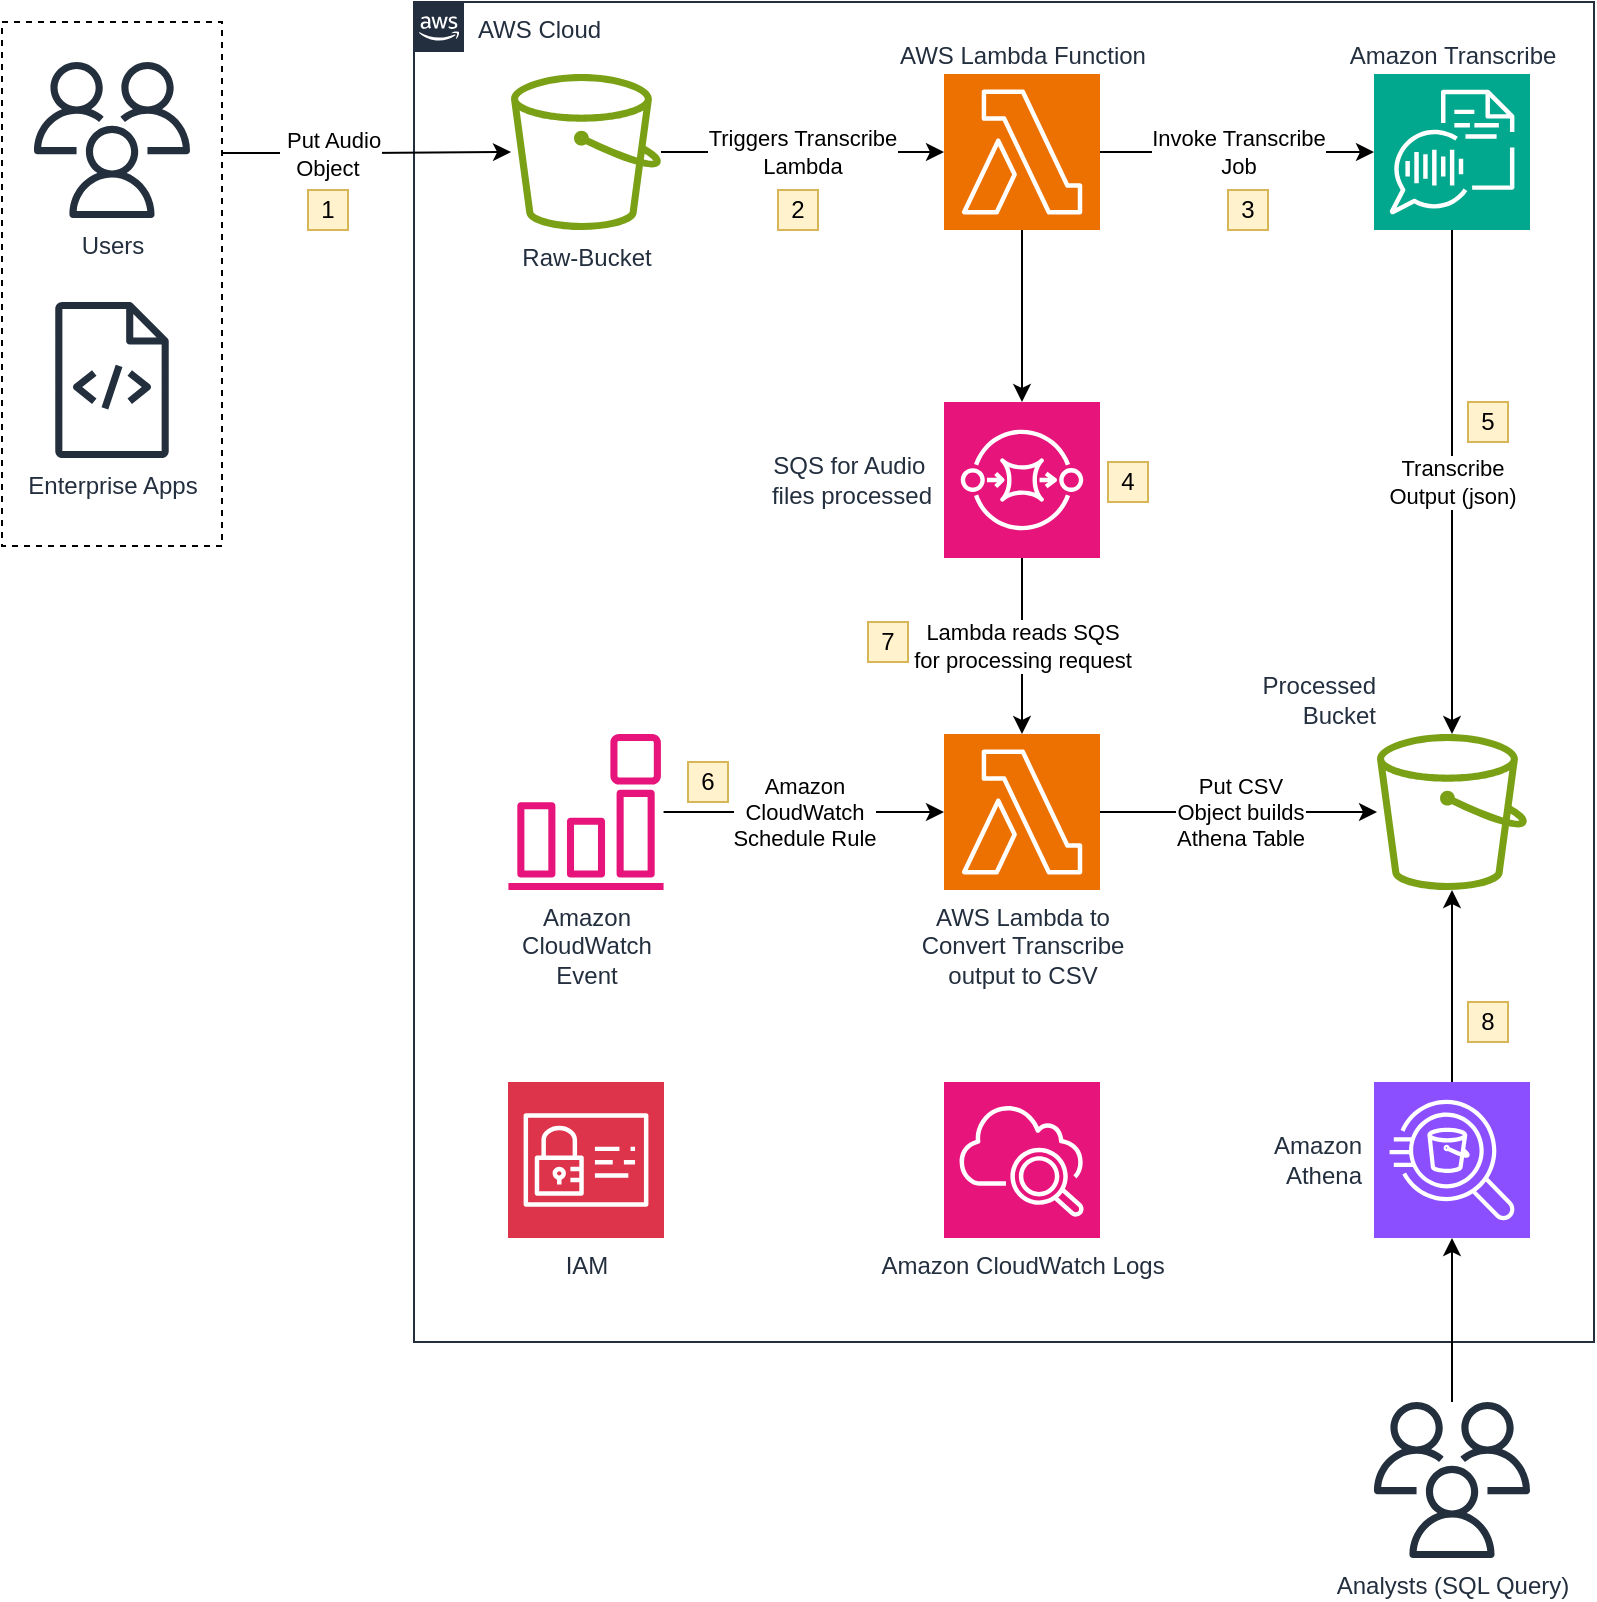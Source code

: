 <mxfile version="26.0.4">
  <diagram name="Page-1" id="Wd5tNecn7fXlNbxg7ILx">
    <mxGraphModel dx="1114" dy="1198" grid="1" gridSize="10" guides="1" tooltips="1" connect="1" arrows="1" fold="1" page="1" pageScale="1" pageWidth="850" pageHeight="1100" math="0" shadow="0">
      <root>
        <mxCell id="0" />
        <mxCell id="1" parent="0" />
        <mxCell id="jakJsWiWA1uRLtDqbezb-12" value="AWS Cloud" style="points=[[0,0],[0.25,0],[0.5,0],[0.75,0],[1,0],[1,0.25],[1,0.5],[1,0.75],[1,1],[0.75,1],[0.5,1],[0.25,1],[0,1],[0,0.75],[0,0.5],[0,0.25]];outlineConnect=0;gradientColor=none;html=1;whiteSpace=wrap;fontSize=12;fontStyle=0;container=1;pointerEvents=0;collapsible=0;recursiveResize=0;shape=mxgraph.aws4.group;grIcon=mxgraph.aws4.group_aws_cloud_alt;strokeColor=#232F3E;fillColor=none;verticalAlign=top;align=left;spacingLeft=30;fontColor=#232F3E;dashed=0;" vertex="1" parent="1">
          <mxGeometry x="233" y="180" width="590" height="670" as="geometry" />
        </mxCell>
        <mxCell id="jakJsWiWA1uRLtDqbezb-19" value="Triggers Transcribe&lt;div&gt;Lambda&lt;/div&gt;" style="edgeStyle=orthogonalEdgeStyle;rounded=0;orthogonalLoop=1;jettySize=auto;html=1;" edge="1" parent="jakJsWiWA1uRLtDqbezb-12" source="jakJsWiWA1uRLtDqbezb-7" target="jakJsWiWA1uRLtDqbezb-4">
          <mxGeometry relative="1" as="geometry" />
        </mxCell>
        <mxCell id="jakJsWiWA1uRLtDqbezb-7" value="Raw-Bucket" style="sketch=0;outlineConnect=0;fontColor=#232F3E;gradientColor=none;fillColor=#7AA116;strokeColor=none;dashed=0;verticalLabelPosition=bottom;verticalAlign=top;align=center;html=1;fontSize=12;fontStyle=0;aspect=fixed;pointerEvents=1;shape=mxgraph.aws4.bucket;" vertex="1" parent="jakJsWiWA1uRLtDqbezb-12">
          <mxGeometry x="48.5" y="36" width="75" height="78" as="geometry" />
        </mxCell>
        <mxCell id="jakJsWiWA1uRLtDqbezb-25" value="Lambda reads SQS&lt;div&gt;for processing request&lt;/div&gt;" style="edgeStyle=orthogonalEdgeStyle;rounded=0;orthogonalLoop=1;jettySize=auto;html=1;" edge="1" parent="jakJsWiWA1uRLtDqbezb-12" source="jakJsWiWA1uRLtDqbezb-6" target="jakJsWiWA1uRLtDqbezb-22">
          <mxGeometry relative="1" as="geometry" />
        </mxCell>
        <mxCell id="jakJsWiWA1uRLtDqbezb-6" value="SQS for Audio&amp;nbsp;&lt;div&gt;files processed&lt;/div&gt;" style="sketch=0;points=[[0,0,0],[0.25,0,0],[0.5,0,0],[0.75,0,0],[1,0,0],[0,1,0],[0.25,1,0],[0.5,1,0],[0.75,1,0],[1,1,0],[0,0.25,0],[0,0.5,0],[0,0.75,0],[1,0.25,0],[1,0.5,0],[1,0.75,0]];outlineConnect=0;fontColor=#232F3E;fillColor=#E7157B;strokeColor=#ffffff;dashed=0;verticalLabelPosition=middle;verticalAlign=middle;align=right;html=1;fontSize=12;fontStyle=0;aspect=fixed;shape=mxgraph.aws4.resourceIcon;resIcon=mxgraph.aws4.sqs;labelPosition=left;spacingRight=5;" vertex="1" parent="jakJsWiWA1uRLtDqbezb-12">
          <mxGeometry x="265" y="200" width="78" height="78" as="geometry" />
        </mxCell>
        <mxCell id="jakJsWiWA1uRLtDqbezb-10" value="Amazon CloudWatch&amp;nbsp;&lt;span style=&quot;background-color: transparent; color: light-dark(rgb(35, 47, 62), rgb(189, 199, 212));&quot;&gt;Logs&lt;/span&gt;" style="sketch=0;points=[[0,0,0],[0.25,0,0],[0.5,0,0],[0.75,0,0],[1,0,0],[0,1,0],[0.25,1,0],[0.5,1,0],[0.75,1,0],[1,1,0],[0,0.25,0],[0,0.5,0],[0,0.75,0],[1,0.25,0],[1,0.5,0],[1,0.75,0]];points=[[0,0,0],[0.25,0,0],[0.5,0,0],[0.75,0,0],[1,0,0],[0,1,0],[0.25,1,0],[0.5,1,0],[0.75,1,0],[1,1,0],[0,0.25,0],[0,0.5,0],[0,0.75,0],[1,0.25,0],[1,0.5,0],[1,0.75,0]];outlineConnect=0;fontColor=#232F3E;fillColor=#E7157B;strokeColor=#ffffff;dashed=0;verticalLabelPosition=bottom;verticalAlign=top;align=center;html=1;fontSize=12;fontStyle=0;aspect=fixed;shape=mxgraph.aws4.resourceIcon;resIcon=mxgraph.aws4.cloudwatch_2;" vertex="1" parent="jakJsWiWA1uRLtDqbezb-12">
          <mxGeometry x="265" y="540" width="78" height="78" as="geometry" />
        </mxCell>
        <mxCell id="jakJsWiWA1uRLtDqbezb-20" value="Invoke Transcribe&lt;div&gt;Job&lt;/div&gt;" style="edgeStyle=orthogonalEdgeStyle;rounded=0;orthogonalLoop=1;jettySize=auto;html=1;" edge="1" parent="jakJsWiWA1uRLtDqbezb-12" source="jakJsWiWA1uRLtDqbezb-4" target="jakJsWiWA1uRLtDqbezb-5">
          <mxGeometry relative="1" as="geometry" />
        </mxCell>
        <mxCell id="jakJsWiWA1uRLtDqbezb-26" style="edgeStyle=orthogonalEdgeStyle;rounded=0;orthogonalLoop=1;jettySize=auto;html=1;" edge="1" parent="jakJsWiWA1uRLtDqbezb-12" source="jakJsWiWA1uRLtDqbezb-4" target="jakJsWiWA1uRLtDqbezb-6">
          <mxGeometry relative="1" as="geometry" />
        </mxCell>
        <mxCell id="jakJsWiWA1uRLtDqbezb-4" value="AWS Lambda Function" style="sketch=0;points=[[0,0,0],[0.25,0,0],[0.5,0,0],[0.75,0,0],[1,0,0],[0,1,0],[0.25,1,0],[0.5,1,0],[0.75,1,0],[1,1,0],[0,0.25,0],[0,0.5,0],[0,0.75,0],[1,0.25,0],[1,0.5,0],[1,0.75,0]];outlineConnect=0;fontColor=#232F3E;fillColor=#ED7100;strokeColor=#ffffff;dashed=0;verticalLabelPosition=top;verticalAlign=bottom;align=center;html=1;fontSize=12;fontStyle=0;aspect=fixed;shape=mxgraph.aws4.resourceIcon;resIcon=mxgraph.aws4.lambda;labelPosition=center;" vertex="1" parent="jakJsWiWA1uRLtDqbezb-12">
          <mxGeometry x="265" y="36" width="78" height="78" as="geometry" />
        </mxCell>
        <mxCell id="jakJsWiWA1uRLtDqbezb-9" value="Amazon&lt;div&gt;CloudWatch&lt;/div&gt;&lt;div&gt;Event&lt;/div&gt;" style="sketch=0;outlineConnect=0;fontColor=#232F3E;gradientColor=none;fillColor=#E7157B;strokeColor=none;dashed=0;verticalLabelPosition=bottom;verticalAlign=top;align=center;html=1;fontSize=12;fontStyle=0;aspect=fixed;pointerEvents=1;shape=mxgraph.aws4.event_event_based;" vertex="1" parent="jakJsWiWA1uRLtDqbezb-12">
          <mxGeometry x="47" y="366" width="78" height="78" as="geometry" />
        </mxCell>
        <mxCell id="jakJsWiWA1uRLtDqbezb-29" value="Transcribe&lt;div&gt;Output (json)&lt;/div&gt;" style="edgeStyle=orthogonalEdgeStyle;rounded=0;orthogonalLoop=1;jettySize=auto;html=1;" edge="1" parent="jakJsWiWA1uRLtDqbezb-12" source="jakJsWiWA1uRLtDqbezb-5" target="jakJsWiWA1uRLtDqbezb-23">
          <mxGeometry relative="1" as="geometry" />
        </mxCell>
        <mxCell id="jakJsWiWA1uRLtDqbezb-5" value="Amazon Transcribe" style="sketch=0;points=[[0,0,0],[0.25,0,0],[0.5,0,0],[0.75,0,0],[1,0,0],[0,1,0],[0.25,1,0],[0.5,1,0],[0.75,1,0],[1,1,0],[0,0.25,0],[0,0.5,0],[0,0.75,0],[1,0.25,0],[1,0.5,0],[1,0.75,0]];outlineConnect=0;fontColor=#232F3E;fillColor=#01A88D;strokeColor=#ffffff;dashed=0;verticalLabelPosition=top;verticalAlign=bottom;align=center;html=1;fontSize=12;fontStyle=0;aspect=fixed;shape=mxgraph.aws4.resourceIcon;resIcon=mxgraph.aws4.transcribe;labelPosition=center;" vertex="1" parent="jakJsWiWA1uRLtDqbezb-12">
          <mxGeometry x="480" y="36" width="78" height="78" as="geometry" />
        </mxCell>
        <mxCell id="jakJsWiWA1uRLtDqbezb-24" value="Put CSV&lt;div&gt;Object builds&lt;/div&gt;&lt;div&gt;Athena Table&lt;/div&gt;" style="edgeStyle=orthogonalEdgeStyle;rounded=0;orthogonalLoop=1;jettySize=auto;html=1;" edge="1" parent="jakJsWiWA1uRLtDqbezb-12" source="jakJsWiWA1uRLtDqbezb-22" target="jakJsWiWA1uRLtDqbezb-23">
          <mxGeometry relative="1" as="geometry" />
        </mxCell>
        <mxCell id="jakJsWiWA1uRLtDqbezb-22" value="AWS Lambda to&lt;div&gt;Convert Transcribe&lt;div&gt;output to CSV&lt;/div&gt;&lt;/div&gt;" style="sketch=0;points=[[0,0,0],[0.25,0,0],[0.5,0,0],[0.75,0,0],[1,0,0],[0,1,0],[0.25,1,0],[0.5,1,0],[0.75,1,0],[1,1,0],[0,0.25,0],[0,0.5,0],[0,0.75,0],[1,0.25,0],[1,0.5,0],[1,0.75,0]];outlineConnect=0;fontColor=#232F3E;fillColor=#ED7100;strokeColor=#ffffff;dashed=0;verticalLabelPosition=bottom;verticalAlign=top;align=center;html=1;fontSize=12;fontStyle=0;aspect=fixed;shape=mxgraph.aws4.resourceIcon;resIcon=mxgraph.aws4.lambda;" vertex="1" parent="jakJsWiWA1uRLtDqbezb-12">
          <mxGeometry x="265" y="366" width="78" height="78" as="geometry" />
        </mxCell>
        <mxCell id="jakJsWiWA1uRLtDqbezb-8" value="Amazon&lt;div&gt;Athena&lt;/div&gt;" style="sketch=0;points=[[0,0,0],[0.25,0,0],[0.5,0,0],[0.75,0,0],[1,0,0],[0,1,0],[0.25,1,0],[0.5,1,0],[0.75,1,0],[1,1,0],[0,0.25,0],[0,0.5,0],[0,0.75,0],[1,0.25,0],[1,0.5,0],[1,0.75,0]];outlineConnect=0;fontColor=#232F3E;fillColor=#8C4FFF;strokeColor=#ffffff;dashed=0;verticalLabelPosition=middle;verticalAlign=middle;align=right;html=1;fontSize=12;fontStyle=0;aspect=fixed;shape=mxgraph.aws4.resourceIcon;resIcon=mxgraph.aws4.athena;labelPosition=left;spacingRight=5;" vertex="1" parent="jakJsWiWA1uRLtDqbezb-12">
          <mxGeometry x="480" y="540" width="78" height="78" as="geometry" />
        </mxCell>
        <mxCell id="jakJsWiWA1uRLtDqbezb-27" style="edgeStyle=orthogonalEdgeStyle;rounded=0;orthogonalLoop=1;jettySize=auto;html=1;" edge="1" parent="jakJsWiWA1uRLtDqbezb-12" source="jakJsWiWA1uRLtDqbezb-8" target="jakJsWiWA1uRLtDqbezb-23">
          <mxGeometry relative="1" as="geometry" />
        </mxCell>
        <mxCell id="jakJsWiWA1uRLtDqbezb-23" value="Processed&lt;div&gt;Bucket&lt;/div&gt;" style="sketch=0;outlineConnect=0;fontColor=#232F3E;gradientColor=none;fillColor=#7AA116;strokeColor=none;dashed=0;verticalLabelPosition=top;verticalAlign=bottom;align=right;html=1;fontSize=12;fontStyle=0;aspect=fixed;pointerEvents=1;shape=mxgraph.aws4.bucket;labelPosition=left;" vertex="1" parent="jakJsWiWA1uRLtDqbezb-12">
          <mxGeometry x="481.5" y="366" width="75" height="78" as="geometry" />
        </mxCell>
        <mxCell id="jakJsWiWA1uRLtDqbezb-11" value="IAM" style="sketch=0;points=[[0,0,0],[0.25,0,0],[0.5,0,0],[0.75,0,0],[1,0,0],[0,1,0],[0.25,1,0],[0.5,1,0],[0.75,1,0],[1,1,0],[0,0.25,0],[0,0.5,0],[0,0.75,0],[1,0.25,0],[1,0.5,0],[1,0.75,0]];outlineConnect=0;fontColor=#232F3E;fillColor=#DD344C;strokeColor=#ffffff;dashed=0;verticalLabelPosition=bottom;verticalAlign=top;align=center;html=1;fontSize=12;fontStyle=0;aspect=fixed;shape=mxgraph.aws4.resourceIcon;resIcon=mxgraph.aws4.identity_and_access_management;" vertex="1" parent="jakJsWiWA1uRLtDqbezb-12">
          <mxGeometry x="47" y="540" width="78" height="78" as="geometry" />
        </mxCell>
        <mxCell id="jakJsWiWA1uRLtDqbezb-28" value="Amazon&lt;div&gt;CloudWatch&lt;div&gt;Schedule Rule&lt;/div&gt;&lt;/div&gt;" style="edgeStyle=orthogonalEdgeStyle;rounded=0;orthogonalLoop=1;jettySize=auto;html=1;entryX=0;entryY=0.5;entryDx=0;entryDy=0;entryPerimeter=0;" edge="1" parent="jakJsWiWA1uRLtDqbezb-12" source="jakJsWiWA1uRLtDqbezb-9" target="jakJsWiWA1uRLtDqbezb-22">
          <mxGeometry relative="1" as="geometry" />
        </mxCell>
        <mxCell id="jakJsWiWA1uRLtDqbezb-32" value="2" style="rounded=0;whiteSpace=wrap;html=1;fillColor=#fff2cc;strokeColor=#d6b656;" vertex="1" parent="jakJsWiWA1uRLtDqbezb-12">
          <mxGeometry x="182" y="94" width="20" height="20" as="geometry" />
        </mxCell>
        <mxCell id="jakJsWiWA1uRLtDqbezb-33" value="3" style="rounded=0;whiteSpace=wrap;html=1;fillColor=#fff2cc;strokeColor=#d6b656;" vertex="1" parent="jakJsWiWA1uRLtDqbezb-12">
          <mxGeometry x="407" y="94" width="20" height="20" as="geometry" />
        </mxCell>
        <mxCell id="jakJsWiWA1uRLtDqbezb-34" value="4" style="rounded=0;whiteSpace=wrap;html=1;fillColor=#fff2cc;strokeColor=#d6b656;" vertex="1" parent="jakJsWiWA1uRLtDqbezb-12">
          <mxGeometry x="347" y="230" width="20" height="20" as="geometry" />
        </mxCell>
        <mxCell id="jakJsWiWA1uRLtDqbezb-35" value="5" style="rounded=0;whiteSpace=wrap;html=1;fillColor=#fff2cc;strokeColor=#d6b656;" vertex="1" parent="jakJsWiWA1uRLtDqbezb-12">
          <mxGeometry x="527" y="200" width="20" height="20" as="geometry" />
        </mxCell>
        <mxCell id="jakJsWiWA1uRLtDqbezb-36" value="6" style="rounded=0;whiteSpace=wrap;html=1;fillColor=#fff2cc;strokeColor=#d6b656;" vertex="1" parent="jakJsWiWA1uRLtDqbezb-12">
          <mxGeometry x="137" y="380" width="20" height="20" as="geometry" />
        </mxCell>
        <mxCell id="jakJsWiWA1uRLtDqbezb-37" value="7" style="rounded=0;whiteSpace=wrap;html=1;fillColor=#fff2cc;strokeColor=#d6b656;" vertex="1" parent="jakJsWiWA1uRLtDqbezb-12">
          <mxGeometry x="227" y="310" width="20" height="20" as="geometry" />
        </mxCell>
        <mxCell id="jakJsWiWA1uRLtDqbezb-38" value="8" style="rounded=0;whiteSpace=wrap;html=1;fillColor=#fff2cc;strokeColor=#d6b656;" vertex="1" parent="jakJsWiWA1uRLtDqbezb-12">
          <mxGeometry x="527" y="500" width="20" height="20" as="geometry" />
        </mxCell>
        <mxCell id="jakJsWiWA1uRLtDqbezb-21" value="&amp;nbsp;Put Audio&lt;div&gt;Object&amp;nbsp;&lt;/div&gt;" style="edgeStyle=orthogonalEdgeStyle;rounded=0;orthogonalLoop=1;jettySize=auto;html=1;exitX=1;exitY=0.25;exitDx=0;exitDy=0;" edge="1" parent="1" source="jakJsWiWA1uRLtDqbezb-13" target="jakJsWiWA1uRLtDqbezb-7">
          <mxGeometry x="-0.264" y="1" relative="1" as="geometry">
            <mxPoint y="1" as="offset" />
          </mxGeometry>
        </mxCell>
        <mxCell id="jakJsWiWA1uRLtDqbezb-13" value="" style="rounded=0;whiteSpace=wrap;html=1;dashed=1;fillColor=none;" vertex="1" parent="1">
          <mxGeometry x="27" y="190" width="110" height="262" as="geometry" />
        </mxCell>
        <mxCell id="jakJsWiWA1uRLtDqbezb-1" value="Users" style="sketch=0;outlineConnect=0;fontColor=#232F3E;gradientColor=none;fillColor=#232F3D;strokeColor=none;dashed=0;verticalLabelPosition=bottom;verticalAlign=top;align=center;html=1;fontSize=12;fontStyle=0;aspect=fixed;pointerEvents=1;shape=mxgraph.aws4.users;" vertex="1" parent="1">
          <mxGeometry x="43" y="210" width="78" height="78" as="geometry" />
        </mxCell>
        <mxCell id="jakJsWiWA1uRLtDqbezb-2" value="Enterprise Apps" style="sketch=0;outlineConnect=0;fontColor=#232F3E;gradientColor=none;fillColor=#232F3D;strokeColor=none;dashed=0;verticalLabelPosition=bottom;verticalAlign=top;align=center;html=1;fontSize=12;fontStyle=0;aspect=fixed;pointerEvents=1;shape=mxgraph.aws4.source_code;" vertex="1" parent="1">
          <mxGeometry x="53.5" y="330" width="57" height="78" as="geometry" />
        </mxCell>
        <mxCell id="jakJsWiWA1uRLtDqbezb-39" style="edgeStyle=orthogonalEdgeStyle;rounded=0;orthogonalLoop=1;jettySize=auto;html=1;" edge="1" parent="1" source="jakJsWiWA1uRLtDqbezb-30" target="jakJsWiWA1uRLtDqbezb-8">
          <mxGeometry relative="1" as="geometry" />
        </mxCell>
        <mxCell id="jakJsWiWA1uRLtDqbezb-30" value="Analysts (SQL Query)" style="sketch=0;outlineConnect=0;fontColor=#232F3E;gradientColor=none;fillColor=#232F3D;strokeColor=none;dashed=0;verticalLabelPosition=bottom;verticalAlign=top;align=center;html=1;fontSize=12;fontStyle=0;aspect=fixed;pointerEvents=1;shape=mxgraph.aws4.users;" vertex="1" parent="1">
          <mxGeometry x="713" y="880" width="78" height="78" as="geometry" />
        </mxCell>
        <mxCell id="jakJsWiWA1uRLtDqbezb-31" value="1" style="rounded=0;whiteSpace=wrap;html=1;fillColor=#fff2cc;strokeColor=#d6b656;" vertex="1" parent="1">
          <mxGeometry x="180" y="274" width="20" height="20" as="geometry" />
        </mxCell>
      </root>
    </mxGraphModel>
  </diagram>
</mxfile>
